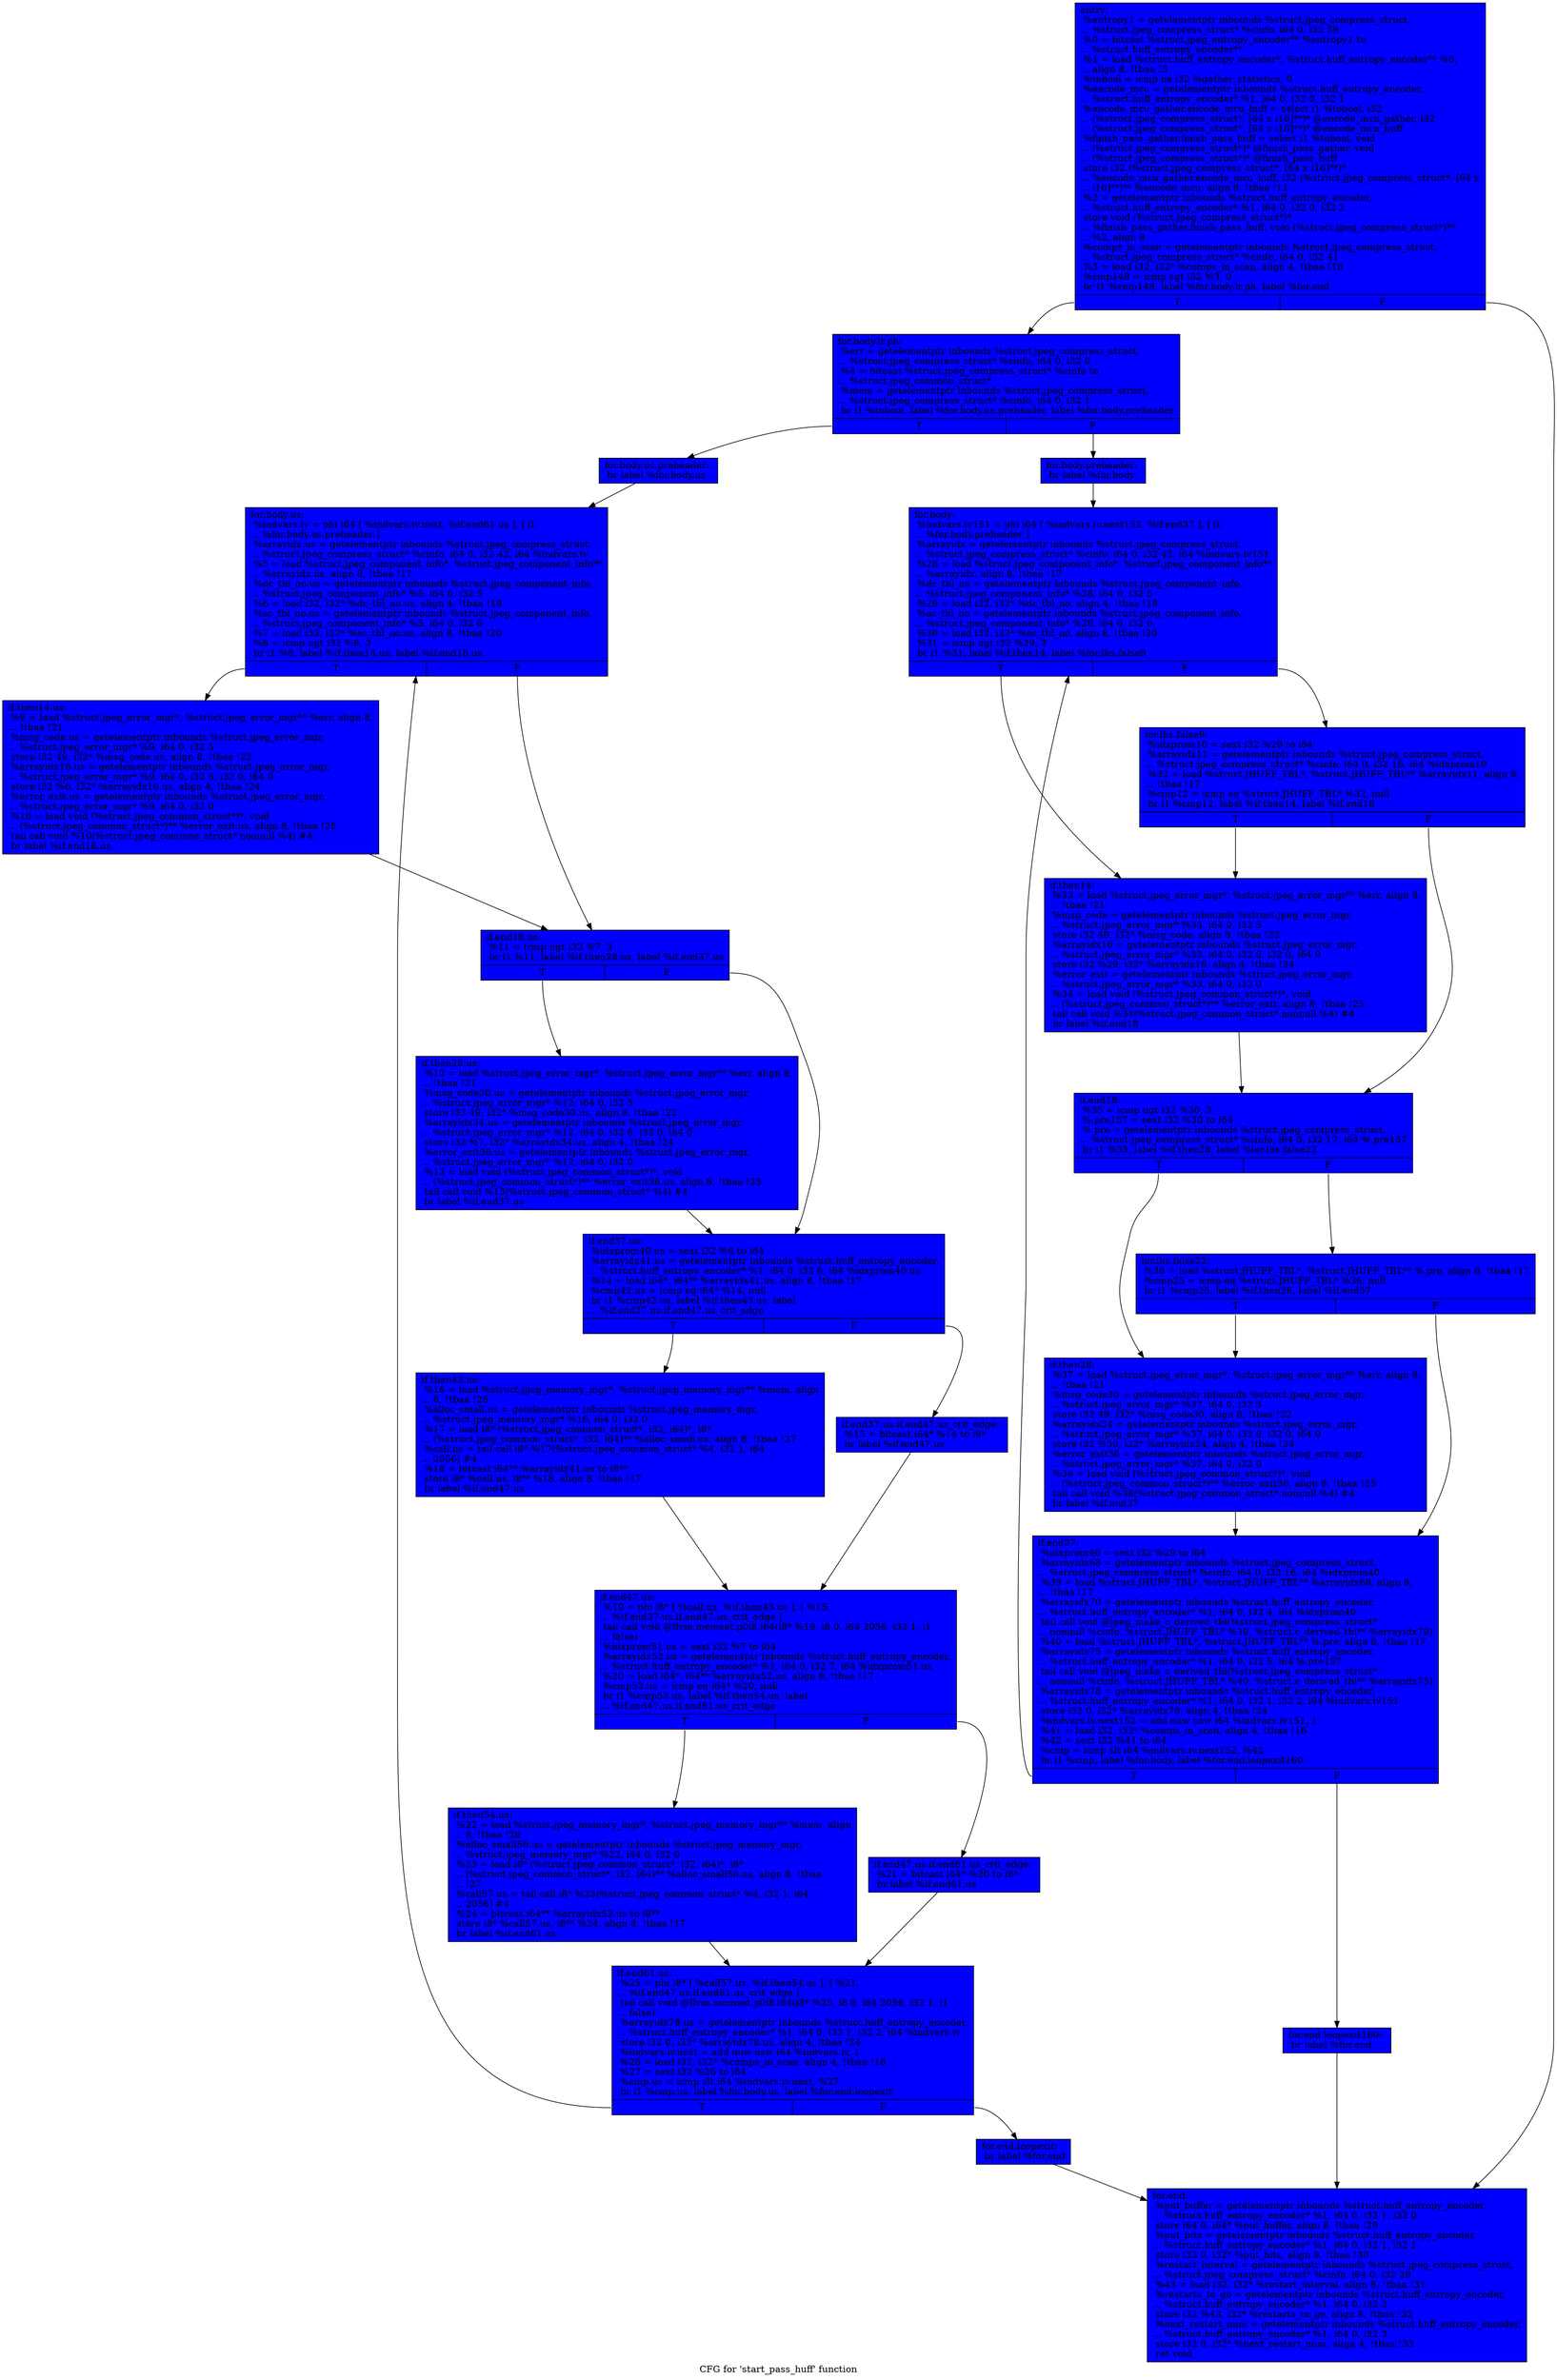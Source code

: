digraph "CFG for 'start_pass_huff' function" {
	label="CFG for 'start_pass_huff' function";

	Node0x6405030 [shape=record, style = filled, fillcolor = blue, label="{entry:\l  %entropy1 = getelementptr inbounds %struct.jpeg_compress_struct,\l... %struct.jpeg_compress_struct* %cinfo, i64 0, i32 59\l  %0 = bitcast %struct.jpeg_entropy_encoder** %entropy1 to\l... %struct.huff_entropy_encoder**\l  %1 = load %struct.huff_entropy_encoder*, %struct.huff_entropy_encoder** %0,\l... align 8, !tbaa !3\l  %tobool = icmp ne i32 %gather_statistics, 0\l  %encode_mcu = getelementptr inbounds %struct.huff_entropy_encoder,\l... %struct.huff_entropy_encoder* %1, i64 0, i32 0, i32 1\l  %encode_mcu_gather.encode_mcu_huff = select i1 %tobool, i32\l... (%struct.jpeg_compress_struct*, [64 x i16]**)* @encode_mcu_gather, i32\l... (%struct.jpeg_compress_struct*, [64 x i16]**)* @encode_mcu_huff\l  %finish_pass_gather.finish_pass_huff = select i1 %tobool, void\l... (%struct.jpeg_compress_struct*)* @finish_pass_gather, void\l... (%struct.jpeg_compress_struct*)* @finish_pass_huff\l  store i32 (%struct.jpeg_compress_struct*, [64 x i16]**)*\l... %encode_mcu_gather.encode_mcu_huff, i32 (%struct.jpeg_compress_struct*, [64 x\l... i16]**)** %encode_mcu, align 8, !tbaa !11\l  %2 = getelementptr inbounds %struct.huff_entropy_encoder,\l... %struct.huff_entropy_encoder* %1, i64 0, i32 0, i32 2\l  store void (%struct.jpeg_compress_struct*)*\l... %finish_pass_gather.finish_pass_huff, void (%struct.jpeg_compress_struct*)**\l... %2, align 8\l  %comps_in_scan = getelementptr inbounds %struct.jpeg_compress_struct,\l... %struct.jpeg_compress_struct* %cinfo, i64 0, i32 41\l  %3 = load i32, i32* %comps_in_scan, align 4, !tbaa !16\l  %cmp148 = icmp sgt i32 %3, 0\l  br i1 %cmp148, label %for.body.lr.ph, label %for.end\l|{<s0>T|<s1>F}}"];
	Node0x6405030:s0 -> Node0x6408fa0;
	Node0x6405030:s1 -> Node0x6409080;
	Node0x6408fa0 [shape=record, style = filled, fillcolor = blue, label="{for.body.lr.ph:                                   \l  %err = getelementptr inbounds %struct.jpeg_compress_struct,\l... %struct.jpeg_compress_struct* %cinfo, i64 0, i32 0\l  %4 = bitcast %struct.jpeg_compress_struct* %cinfo to\l... %struct.jpeg_common_struct*\l  %mem = getelementptr inbounds %struct.jpeg_compress_struct,\l... %struct.jpeg_compress_struct* %cinfo, i64 0, i32 1\l  br i1 %tobool, label %for.body.us.preheader, label %for.body.preheader\l|{<s0>T|<s1>F}}"];
	Node0x6408fa0:s0 -> Node0x6409440;
	Node0x6408fa0:s1 -> Node0x6409520;
	Node0x6409520 [shape=record, style = filled, fillcolor = blue, label="{for.body.preheader:                               \l  br label %for.body\l}"];
	Node0x6409520 -> Node0x63ed9a0;
	Node0x6409440 [shape=record, style = filled, fillcolor = blue, label="{for.body.us.preheader:                            \l  br label %for.body.us\l}"];
	Node0x6409440 -> Node0x63eda80;
	Node0x63eda80 [shape=record, style = filled, fillcolor = blue, label="{for.body.us:                                      \l  %indvars.iv = phi i64 [ %indvars.iv.next, %if.end61.us ], [ 0,\l... %for.body.us.preheader ]\l  %arrayidx.us = getelementptr inbounds %struct.jpeg_compress_struct,\l... %struct.jpeg_compress_struct* %cinfo, i64 0, i32 42, i64 %indvars.iv\l  %5 = load %struct.jpeg_component_info*, %struct.jpeg_component_info**\l... %arrayidx.us, align 8, !tbaa !17\l  %dc_tbl_no.us = getelementptr inbounds %struct.jpeg_component_info,\l... %struct.jpeg_component_info* %5, i64 0, i32 5\l  %6 = load i32, i32* %dc_tbl_no.us, align 4, !tbaa !18\l  %ac_tbl_no.us = getelementptr inbounds %struct.jpeg_component_info,\l... %struct.jpeg_component_info* %5, i64 0, i32 6\l  %7 = load i32, i32* %ac_tbl_no.us, align 8, !tbaa !20\l  %8 = icmp ugt i32 %6, 3\l  br i1 %8, label %if.then14.us, label %if.end18.us\l|{<s0>T|<s1>F}}"];
	Node0x63eda80:s0 -> Node0x6408470;
	Node0x63eda80:s1 -> Node0x63daff0;
	Node0x6408470 [shape=record, style = filled, fillcolor = blue, label="{if.then14.us:                                     \l  %9 = load %struct.jpeg_error_mgr*, %struct.jpeg_error_mgr** %err, align 8,\l... !tbaa !21\l  %msg_code.us = getelementptr inbounds %struct.jpeg_error_mgr,\l... %struct.jpeg_error_mgr* %9, i64 0, i32 5\l  store i32 49, i32* %msg_code.us, align 8, !tbaa !22\l  %arrayidx16.us = getelementptr inbounds %struct.jpeg_error_mgr,\l... %struct.jpeg_error_mgr* %9, i64 0, i32 6, i32 0, i64 0\l  store i32 %6, i32* %arrayidx16.us, align 4, !tbaa !24\l  %error_exit.us = getelementptr inbounds %struct.jpeg_error_mgr,\l... %struct.jpeg_error_mgr* %9, i64 0, i32 0\l  %10 = load void (%struct.jpeg_common_struct*)*, void\l... (%struct.jpeg_common_struct*)** %error_exit.us, align 8, !tbaa !25\l  tail call void %10(%struct.jpeg_common_struct* nonnull %4) #4\l  br label %if.end18.us\l}"];
	Node0x6408470 -> Node0x63daff0;
	Node0x63daff0 [shape=record, style = filled, fillcolor = blue, label="{if.end18.us:                                      \l  %11 = icmp ugt i32 %7, 3\l  br i1 %11, label %if.then28.us, label %if.end37.us\l|{<s0>T|<s1>F}}"];
	Node0x63daff0:s0 -> Node0x640e430;
	Node0x63daff0:s1 -> Node0x640e4b0;
	Node0x640e430 [shape=record, style = filled, fillcolor = blue, label="{if.then28.us:                                     \l  %12 = load %struct.jpeg_error_mgr*, %struct.jpeg_error_mgr** %err, align 8,\l... !tbaa !21\l  %msg_code30.us = getelementptr inbounds %struct.jpeg_error_mgr,\l... %struct.jpeg_error_mgr* %12, i64 0, i32 5\l  store i32 49, i32* %msg_code30.us, align 8, !tbaa !22\l  %arrayidx34.us = getelementptr inbounds %struct.jpeg_error_mgr,\l... %struct.jpeg_error_mgr* %12, i64 0, i32 6, i32 0, i64 0\l  store i32 %7, i32* %arrayidx34.us, align 4, !tbaa !24\l  %error_exit36.us = getelementptr inbounds %struct.jpeg_error_mgr,\l... %struct.jpeg_error_mgr* %12, i64 0, i32 0\l  %13 = load void (%struct.jpeg_common_struct*)*, void\l... (%struct.jpeg_common_struct*)** %error_exit36.us, align 8, !tbaa !25\l  tail call void %13(%struct.jpeg_common_struct* %4) #4\l  br label %if.end37.us\l}"];
	Node0x640e430 -> Node0x640e4b0;
	Node0x640e4b0 [shape=record, style = filled, fillcolor = blue, label="{if.end37.us:                                      \l  %idxprom40.us = sext i32 %6 to i64\l  %arrayidx41.us = getelementptr inbounds %struct.huff_entropy_encoder,\l... %struct.huff_entropy_encoder* %1, i64 0, i32 6, i64 %idxprom40.us\l  %14 = load i64*, i64** %arrayidx41.us, align 8, !tbaa !17\l  %cmp42.us = icmp eq i64* %14, null\l  br i1 %cmp42.us, label %if.then43.us, label\l... %if.end37.us.if.end47.us_crit_edge\l|{<s0>T|<s1>F}}"];
	Node0x640e4b0:s0 -> Node0x640edb0;
	Node0x640e4b0:s1 -> Node0x640eec0;
	Node0x640eec0 [shape=record, style = filled, fillcolor = blue, label="{if.end37.us.if.end47.us_crit_edge:                \l  %15 = bitcast i64* %14 to i8*\l  br label %if.end47.us\l}"];
	Node0x640eec0 -> Node0x640f070;
	Node0x640edb0 [shape=record, style = filled, fillcolor = blue, label="{if.then43.us:                                     \l  %16 = load %struct.jpeg_memory_mgr*, %struct.jpeg_memory_mgr** %mem, align\l... 8, !tbaa !26\l  %alloc_small.us = getelementptr inbounds %struct.jpeg_memory_mgr,\l... %struct.jpeg_memory_mgr* %16, i64 0, i32 0\l  %17 = load i8* (%struct.jpeg_common_struct*, i32, i64)*, i8*\l... (%struct.jpeg_common_struct*, i32, i64)** %alloc_small.us, align 8, !tbaa !27\l  %call.us = tail call i8* %17(%struct.jpeg_common_struct* %4, i32 1, i64\l... 2056) #4\l  %18 = bitcast i64** %arrayidx41.us to i8**\l  store i8* %call.us, i8** %18, align 8, !tbaa !17\l  br label %if.end47.us\l}"];
	Node0x640edb0 -> Node0x640f070;
	Node0x640f070 [shape=record, style = filled, fillcolor = blue, label="{if.end47.us:                                      \l  %19 = phi i8* [ %call.us, %if.then43.us ], [ %15,\l... %if.end37.us.if.end47.us_crit_edge ]\l  tail call void @llvm.memset.p0i8.i64(i8* %19, i8 0, i64 2056, i32 1, i1\l... false)\l  %idxprom51.us = sext i32 %7 to i64\l  %arrayidx52.us = getelementptr inbounds %struct.huff_entropy_encoder,\l... %struct.huff_entropy_encoder* %1, i64 0, i32 7, i64 %idxprom51.us\l  %20 = load i64*, i64** %arrayidx52.us, align 8, !tbaa !17\l  %cmp53.us = icmp eq i64* %20, null\l  br i1 %cmp53.us, label %if.then54.us, label\l... %if.end47.us.if.end61.us_crit_edge\l|{<s0>T|<s1>F}}"];
	Node0x640f070:s0 -> Node0x640fa10;
	Node0x640f070:s1 -> Node0x640fb20;
	Node0x640fb20 [shape=record, style = filled, fillcolor = blue, label="{if.end47.us.if.end61.us_crit_edge:                \l  %21 = bitcast i64* %20 to i8*\l  br label %if.end61.us\l}"];
	Node0x640fb20 -> Node0x63edba0;
	Node0x640fa10 [shape=record, style = filled, fillcolor = blue, label="{if.then54.us:                                     \l  %22 = load %struct.jpeg_memory_mgr*, %struct.jpeg_memory_mgr** %mem, align\l... 8, !tbaa !26\l  %alloc_small56.us = getelementptr inbounds %struct.jpeg_memory_mgr,\l... %struct.jpeg_memory_mgr* %22, i64 0, i32 0\l  %23 = load i8* (%struct.jpeg_common_struct*, i32, i64)*, i8*\l... (%struct.jpeg_common_struct*, i32, i64)** %alloc_small56.us, align 8, !tbaa\l... !27\l  %call57.us = tail call i8* %23(%struct.jpeg_common_struct* %4, i32 1, i64\l... 2056) #4\l  %24 = bitcast i64** %arrayidx52.us to i8**\l  store i8* %call57.us, i8** %24, align 8, !tbaa !17\l  br label %if.end61.us\l}"];
	Node0x640fa10 -> Node0x63edba0;
	Node0x63edba0 [shape=record, style = filled, fillcolor = blue, label="{if.end61.us:                                      \l  %25 = phi i8* [ %call57.us, %if.then54.us ], [ %21,\l... %if.end47.us.if.end61.us_crit_edge ]\l  tail call void @llvm.memset.p0i8.i64(i8* %25, i8 0, i64 2056, i32 1, i1\l... false)\l  %arrayidx78.us = getelementptr inbounds %struct.huff_entropy_encoder,\l... %struct.huff_entropy_encoder* %1, i64 0, i32 1, i32 2, i64 %indvars.iv\l  store i32 0, i32* %arrayidx78.us, align 4, !tbaa !24\l  %indvars.iv.next = add nuw nsw i64 %indvars.iv, 1\l  %26 = load i32, i32* %comps_in_scan, align 4, !tbaa !16\l  %27 = sext i32 %26 to i64\l  %cmp.us = icmp slt i64 %indvars.iv.next, %27\l  br i1 %cmp.us, label %for.body.us, label %for.end.loopexit\l|{<s0>T|<s1>F}}"];
	Node0x63edba0:s0 -> Node0x63eda80;
	Node0x63edba0:s1 -> Node0x63db270;
	Node0x63ed9a0 [shape=record, style = filled, fillcolor = blue, label="{for.body:                                         \l  %indvars.iv151 = phi i64 [ %indvars.iv.next152, %if.end37 ], [ 0,\l... %for.body.preheader ]\l  %arrayidx = getelementptr inbounds %struct.jpeg_compress_struct,\l... %struct.jpeg_compress_struct* %cinfo, i64 0, i32 42, i64 %indvars.iv151\l  %28 = load %struct.jpeg_component_info*, %struct.jpeg_component_info**\l... %arrayidx, align 8, !tbaa !17\l  %dc_tbl_no = getelementptr inbounds %struct.jpeg_component_info,\l... %struct.jpeg_component_info* %28, i64 0, i32 5\l  %29 = load i32, i32* %dc_tbl_no, align 4, !tbaa !18\l  %ac_tbl_no = getelementptr inbounds %struct.jpeg_component_info,\l... %struct.jpeg_component_info* %28, i64 0, i32 6\l  %30 = load i32, i32* %ac_tbl_no, align 8, !tbaa !20\l  %31 = icmp ugt i32 %29, 3\l  br i1 %31, label %if.then14, label %lor.lhs.false9\l|{<s0>T|<s1>F}}"];
	Node0x63ed9a0:s0 -> Node0x6412200;
	Node0x63ed9a0:s1 -> Node0x64122e0;
	Node0x64122e0 [shape=record, style = filled, fillcolor = blue, label="{lor.lhs.false9:                                   \l  %idxprom10 = sext i32 %29 to i64\l  %arrayidx11 = getelementptr inbounds %struct.jpeg_compress_struct,\l... %struct.jpeg_compress_struct* %cinfo, i64 0, i32 16, i64 %idxprom10\l  %32 = load %struct.JHUFF_TBL*, %struct.JHUFF_TBL** %arrayidx11, align 8,\l... !tbaa !17\l  %cmp12 = icmp eq %struct.JHUFF_TBL* %32, null\l  br i1 %cmp12, label %if.then14, label %if.end18\l|{<s0>T|<s1>F}}"];
	Node0x64122e0:s0 -> Node0x6412200;
	Node0x64122e0:s1 -> Node0x64127e0;
	Node0x6412200 [shape=record, style = filled, fillcolor = blue, label="{if.then14:                                        \l  %33 = load %struct.jpeg_error_mgr*, %struct.jpeg_error_mgr** %err, align 8,\l... !tbaa !21\l  %msg_code = getelementptr inbounds %struct.jpeg_error_mgr,\l... %struct.jpeg_error_mgr* %33, i64 0, i32 5\l  store i32 49, i32* %msg_code, align 8, !tbaa !22\l  %arrayidx16 = getelementptr inbounds %struct.jpeg_error_mgr,\l... %struct.jpeg_error_mgr* %33, i64 0, i32 6, i32 0, i64 0\l  store i32 %29, i32* %arrayidx16, align 4, !tbaa !24\l  %error_exit = getelementptr inbounds %struct.jpeg_error_mgr,\l... %struct.jpeg_error_mgr* %33, i64 0, i32 0\l  %34 = load void (%struct.jpeg_common_struct*)*, void\l... (%struct.jpeg_common_struct*)** %error_exit, align 8, !tbaa !25\l  tail call void %34(%struct.jpeg_common_struct* nonnull %4) #4\l  br label %if.end18\l}"];
	Node0x6412200 -> Node0x64127e0;
	Node0x64127e0 [shape=record, style = filled, fillcolor = blue, label="{if.end18:                                         \l  %35 = icmp ugt i32 %30, 3\l  %.pre157 = sext i32 %30 to i64\l  %.pre = getelementptr inbounds %struct.jpeg_compress_struct,\l... %struct.jpeg_compress_struct* %cinfo, i64 0, i32 17, i64 %.pre157\l  br i1 %35, label %if.then28, label %lor.lhs.false22\l|{<s0>T|<s1>F}}"];
	Node0x64127e0:s0 -> Node0x6413040;
	Node0x64127e0:s1 -> Node0x6413120;
	Node0x6413120 [shape=record, style = filled, fillcolor = blue, label="{lor.lhs.false22:                                  \l  %36 = load %struct.JHUFF_TBL*, %struct.JHUFF_TBL** %.pre, align 8, !tbaa !17\l  %cmp25 = icmp eq %struct.JHUFF_TBL* %36, null\l  br i1 %cmp25, label %if.then28, label %if.end37\l|{<s0>T|<s1>F}}"];
	Node0x6413120:s0 -> Node0x6413040;
	Node0x6413120:s1 -> Node0x6411020;
	Node0x6413040 [shape=record, style = filled, fillcolor = blue, label="{if.then28:                                        \l  %37 = load %struct.jpeg_error_mgr*, %struct.jpeg_error_mgr** %err, align 8,\l... !tbaa !21\l  %msg_code30 = getelementptr inbounds %struct.jpeg_error_mgr,\l... %struct.jpeg_error_mgr* %37, i64 0, i32 5\l  store i32 49, i32* %msg_code30, align 8, !tbaa !22\l  %arrayidx34 = getelementptr inbounds %struct.jpeg_error_mgr,\l... %struct.jpeg_error_mgr* %37, i64 0, i32 6, i32 0, i64 0\l  store i32 %30, i32* %arrayidx34, align 4, !tbaa !24\l  %error_exit36 = getelementptr inbounds %struct.jpeg_error_mgr,\l... %struct.jpeg_error_mgr* %37, i64 0, i32 0\l  %38 = load void (%struct.jpeg_common_struct*)*, void\l... (%struct.jpeg_common_struct*)** %error_exit36, align 8, !tbaa !25\l  tail call void %38(%struct.jpeg_common_struct* nonnull %4) #4\l  br label %if.end37\l}"];
	Node0x6413040 -> Node0x6411020;
	Node0x6411020 [shape=record, style = filled, fillcolor = blue, label="{if.end37:                                         \l  %idxprom40 = sext i32 %29 to i64\l  %arrayidx68 = getelementptr inbounds %struct.jpeg_compress_struct,\l... %struct.jpeg_compress_struct* %cinfo, i64 0, i32 16, i64 %idxprom40\l  %39 = load %struct.JHUFF_TBL*, %struct.JHUFF_TBL** %arrayidx68, align 8,\l... !tbaa !17\l  %arrayidx70 = getelementptr inbounds %struct.huff_entropy_encoder,\l... %struct.huff_entropy_encoder* %1, i64 0, i32 4, i64 %idxprom40\l  tail call void @jpeg_make_c_derived_tbl(%struct.jpeg_compress_struct*\l... nonnull %cinfo, %struct.JHUFF_TBL* %39, %struct.c_derived_tbl** %arrayidx70)\l  %40 = load %struct.JHUFF_TBL*, %struct.JHUFF_TBL** %.pre, align 8, !tbaa !17\l  %arrayidx75 = getelementptr inbounds %struct.huff_entropy_encoder,\l... %struct.huff_entropy_encoder* %1, i64 0, i32 5, i64 %.pre157\l  tail call void @jpeg_make_c_derived_tbl(%struct.jpeg_compress_struct*\l... nonnull %cinfo, %struct.JHUFF_TBL* %40, %struct.c_derived_tbl** %arrayidx75)\l  %arrayidx78 = getelementptr inbounds %struct.huff_entropy_encoder,\l... %struct.huff_entropy_encoder* %1, i64 0, i32 1, i32 2, i64 %indvars.iv151\l  store i32 0, i32* %arrayidx78, align 4, !tbaa !24\l  %indvars.iv.next152 = add nuw nsw i64 %indvars.iv151, 1\l  %41 = load i32, i32* %comps_in_scan, align 4, !tbaa !16\l  %42 = sext i32 %41 to i64\l  %cmp = icmp slt i64 %indvars.iv.next152, %42\l  br i1 %cmp, label %for.body, label %for.end.loopexit160\l|{<s0>T|<s1>F}}"];
	Node0x6411020:s0 -> Node0x63ed9a0;
	Node0x6411020:s1 -> Node0x64142b0;
	Node0x63db270 [shape=record, style = filled, fillcolor = blue, label="{for.end.loopexit:                                 \l  br label %for.end\l}"];
	Node0x63db270 -> Node0x6409080;
	Node0x64142b0 [shape=record, style = filled, fillcolor = blue, label="{for.end.loopexit160:                              \l  br label %for.end\l}"];
	Node0x64142b0 -> Node0x6409080;
	Node0x6409080 [shape=record, style = filled, fillcolor = blue, label="{for.end:                                          \l  %put_buffer = getelementptr inbounds %struct.huff_entropy_encoder,\l... %struct.huff_entropy_encoder* %1, i64 0, i32 1, i32 0\l  store i64 0, i64* %put_buffer, align 8, !tbaa !29\l  %put_bits = getelementptr inbounds %struct.huff_entropy_encoder,\l... %struct.huff_entropy_encoder* %1, i64 0, i32 1, i32 1\l  store i32 0, i32* %put_bits, align 8, !tbaa !30\l  %restart_interval = getelementptr inbounds %struct.jpeg_compress_struct,\l... %struct.jpeg_compress_struct* %cinfo, i64 0, i32 29\l  %43 = load i32, i32* %restart_interval, align 8, !tbaa !31\l  %restarts_to_go = getelementptr inbounds %struct.huff_entropy_encoder,\l... %struct.huff_entropy_encoder* %1, i64 0, i32 2\l  store i32 %43, i32* %restarts_to_go, align 8, !tbaa !32\l  %next_restart_num = getelementptr inbounds %struct.huff_entropy_encoder,\l... %struct.huff_entropy_encoder* %1, i64 0, i32 3\l  store i32 0, i32* %next_restart_num, align 4, !tbaa !33\l  ret void\l}"];
}
